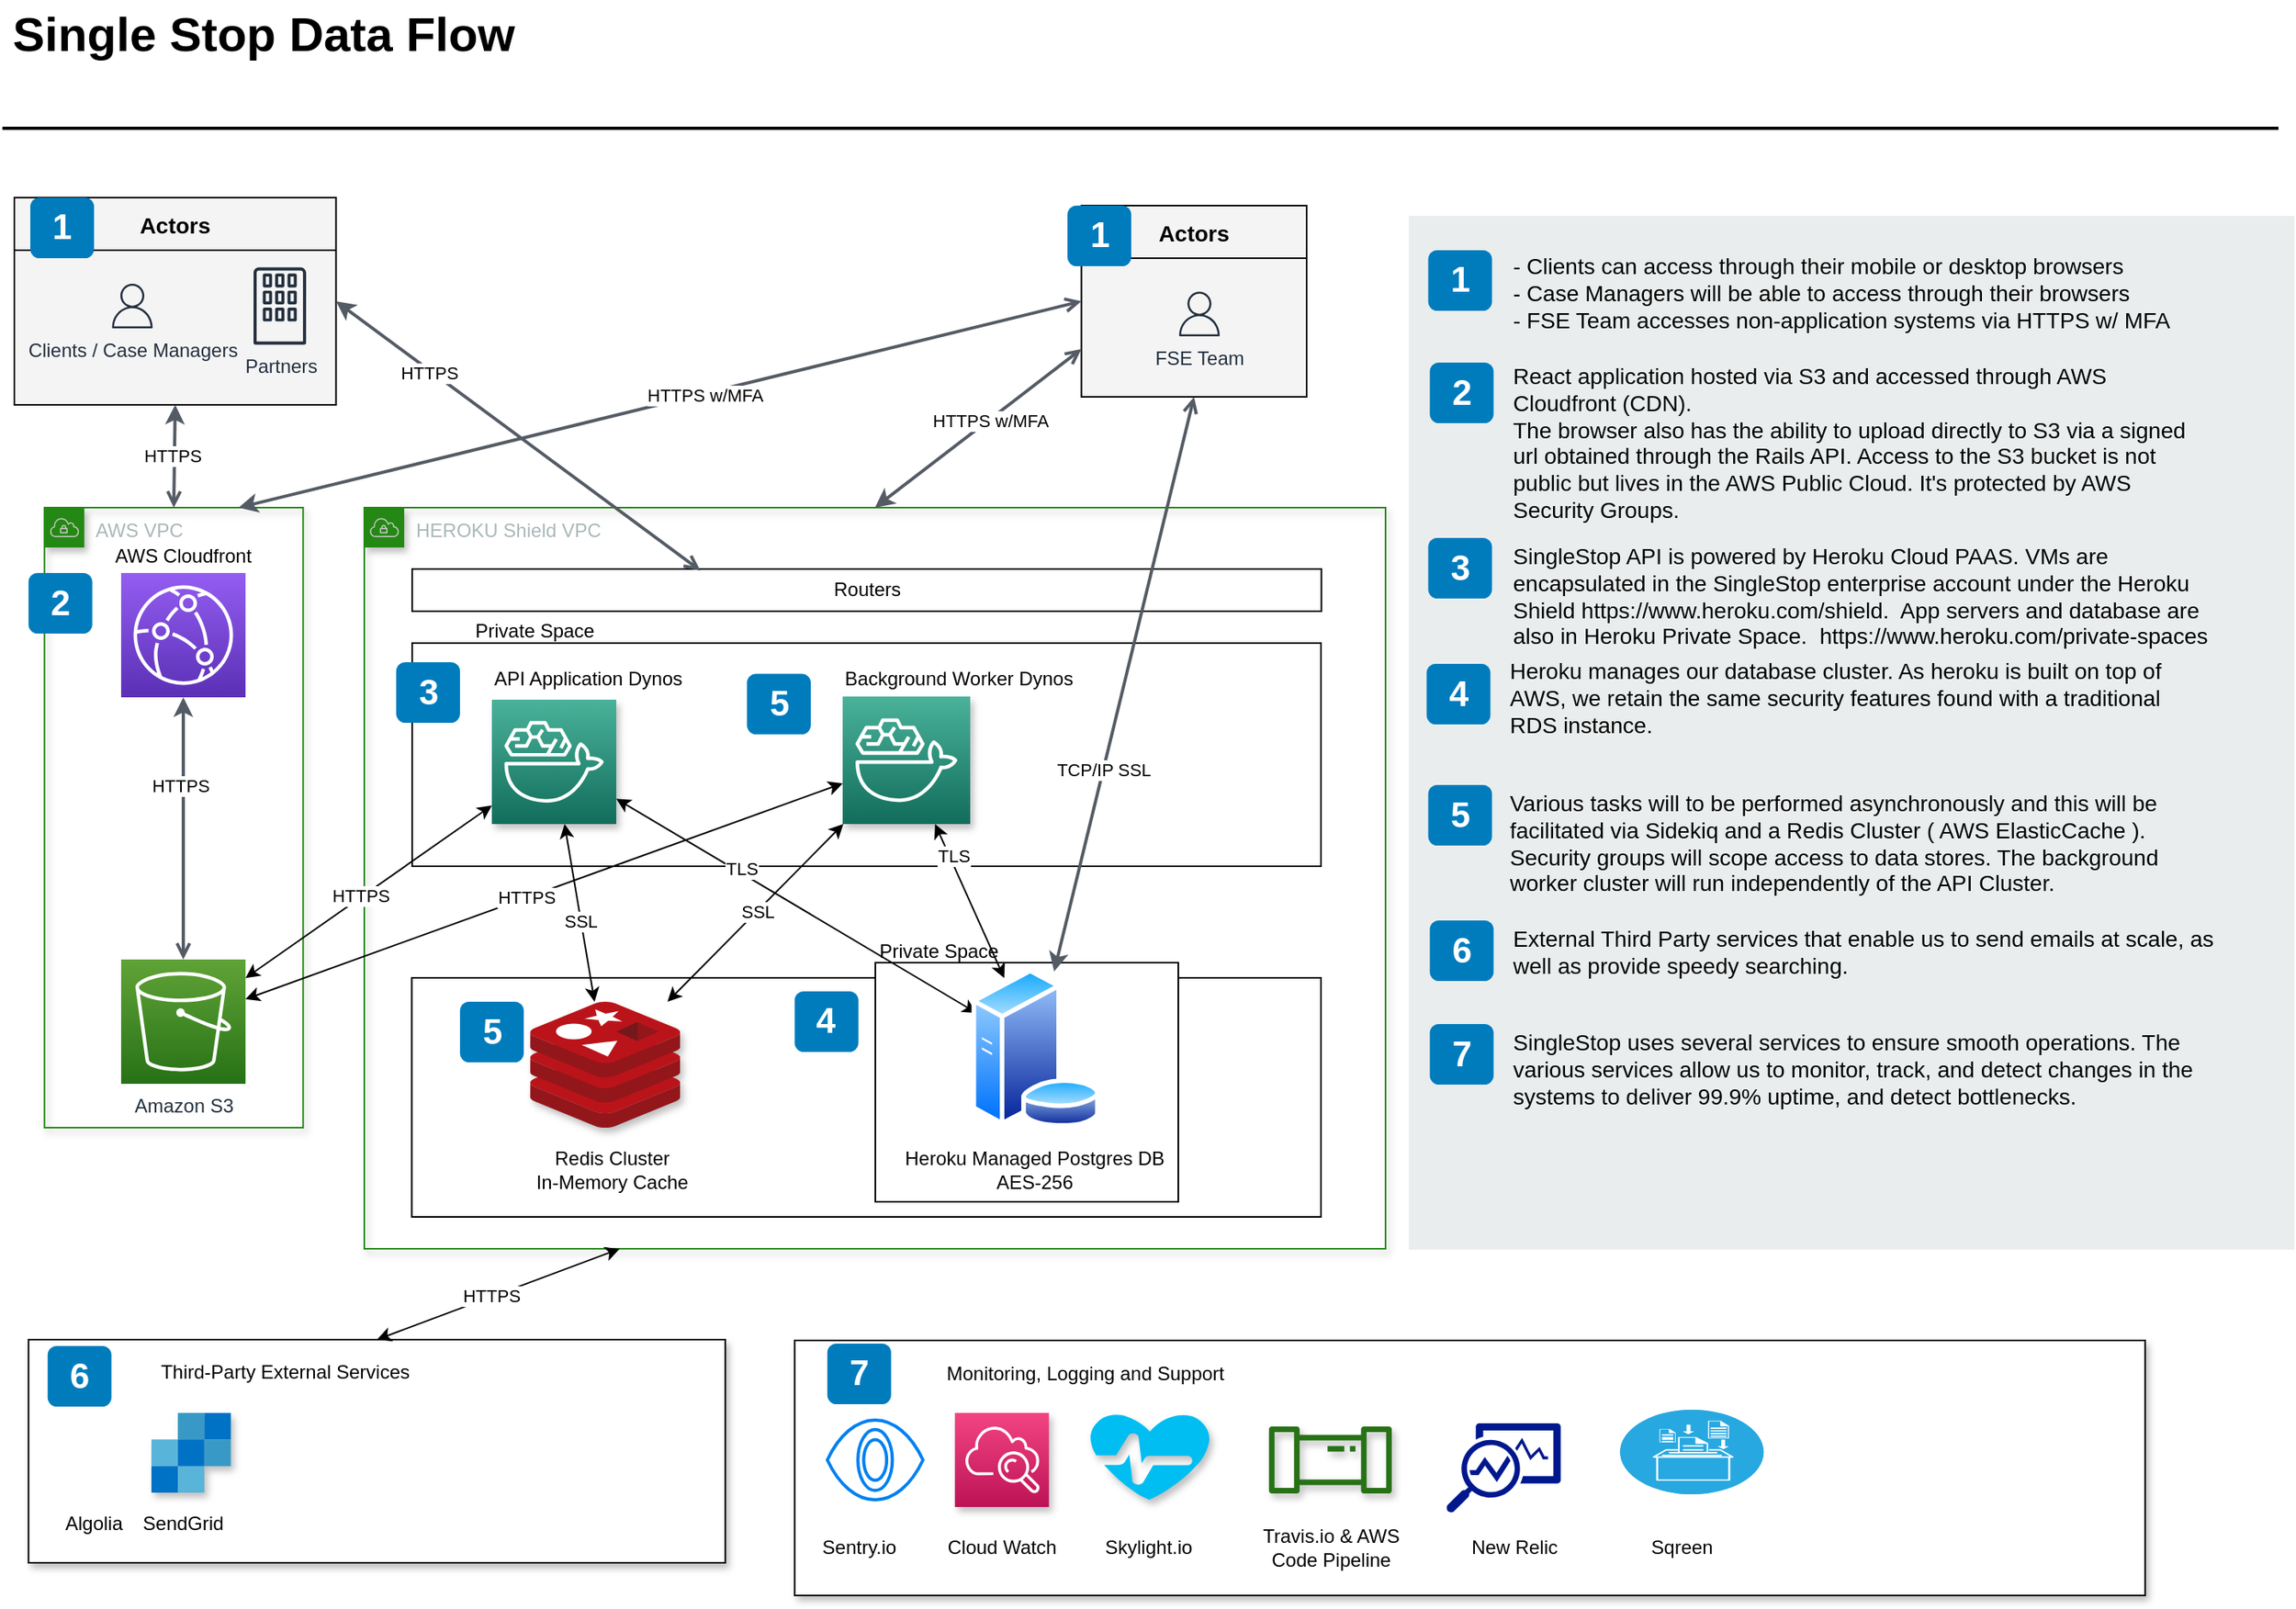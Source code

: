 <mxfile version="14.4.8" type="github">
  <diagram id="Ht1M8jgEwFfnCIfOTk4-" name="Page-1">
    <mxGraphModel dx="1496" dy="941" grid="1" gridSize="10" guides="1" tooltips="1" connect="1" arrows="1" fold="1" page="1" pageScale="1" pageWidth="827" pageHeight="1169" math="0" shadow="0">
      <root>
        <mxCell id="0" />
        <mxCell id="1" parent="0" />
        <mxCell id="-QjtrjUzRDEMRZ5MF8oH-46" value="" style="rounded=0;whiteSpace=wrap;html=1;fillColor=#EAEDED;fontSize=22;fontColor=#FFFFFF;strokeColor=none;labelBackgroundColor=none;" parent="1" vertex="1">
          <mxGeometry x="914.63" y="161.5" width="555.37" height="648.5" as="geometry" />
        </mxCell>
        <mxCell id="98RzqTz8dPdRyO4fyH7J-26" value="HEROKU Shield VPC" style="points=[[0,0],[0.25,0],[0.5,0],[0.75,0],[1,0],[1,0.25],[1,0.5],[1,0.75],[1,1],[0.75,1],[0.5,1],[0.25,1],[0,1],[0,0.75],[0,0.5],[0,0.25]];outlineConnect=0;gradientColor=none;html=1;whiteSpace=wrap;fontSize=12;fontStyle=0;shape=mxgraph.aws4.group;grIcon=mxgraph.aws4.group_vpc;strokeColor=#248814;fillColor=none;verticalAlign=top;align=left;spacingLeft=30;fontColor=#AAB7B8;dashed=0;shadow=1;" vertex="1" parent="1">
          <mxGeometry x="259.5" y="344.5" width="640.5" height="465" as="geometry" />
        </mxCell>
        <mxCell id="98RzqTz8dPdRyO4fyH7J-35" value="" style="rounded=0;whiteSpace=wrap;html=1;" vertex="1" parent="1">
          <mxGeometry x="289.25" y="639.5" width="570.25" height="150" as="geometry" />
        </mxCell>
        <mxCell id="98RzqTz8dPdRyO4fyH7J-55" value="" style="rounded=0;whiteSpace=wrap;html=1;" vertex="1" parent="1">
          <mxGeometry x="580" y="630" width="190" height="150" as="geometry" />
        </mxCell>
        <mxCell id="98RzqTz8dPdRyO4fyH7J-33" value="" style="rounded=0;whiteSpace=wrap;html=1;" vertex="1" parent="1">
          <mxGeometry x="289.5" y="429.5" width="570" height="140" as="geometry" />
        </mxCell>
        <mxCell id="98RzqTz8dPdRyO4fyH7J-17" value="AWS VPC" style="points=[[0,0],[0.25,0],[0.5,0],[0.75,0],[1,0],[1,0.25],[1,0.5],[1,0.75],[1,1],[0.75,1],[0.5,1],[0.25,1],[0,1],[0,0.75],[0,0.5],[0,0.25]];outlineConnect=0;gradientColor=none;html=1;whiteSpace=wrap;fontSize=12;fontStyle=0;shape=mxgraph.aws4.group;grIcon=mxgraph.aws4.group_vpc;strokeColor=#248814;fillColor=none;verticalAlign=top;align=left;spacingLeft=30;fontColor=#AAB7B8;dashed=0;shadow=1;" vertex="1" parent="1">
          <mxGeometry x="58.88" y="344.5" width="162.25" height="389" as="geometry" />
        </mxCell>
        <mxCell id="uzytsqBTus65wIBebeHf-43" value="" style="rounded=0;whiteSpace=wrap;html=1;shadow=1;" parent="1" vertex="1">
          <mxGeometry x="529.38" y="867" width="847" height="160" as="geometry" />
        </mxCell>
        <mxCell id="uzytsqBTus65wIBebeHf-30" value="" style="rounded=0;whiteSpace=wrap;html=1;shadow=1;" parent="1" vertex="1">
          <mxGeometry x="48.88" y="866.5" width="437" height="140" as="geometry" />
        </mxCell>
        <mxCell id="jZVaUwOg5UY3L9NAnvdq-158" style="rounded=0;orthogonalLoop=1;jettySize=auto;html=1;endArrow=open;endFill=0;strokeColor=#545B64;strokeWidth=2;fontSize=14;startArrow=classic;startFill=1;" parent="1" source="uzytsqBTus65wIBebeHf-1" target="jZVaUwOg5UY3L9NAnvdq-73" edge="1">
          <mxGeometry relative="1" as="geometry">
            <mxPoint x="65.97" y="593.5" as="sourcePoint" />
            <mxPoint x="174.97" y="501.5" as="targetPoint" />
          </mxGeometry>
        </mxCell>
        <mxCell id="98RzqTz8dPdRyO4fyH7J-3" value="HTTPS" style="edgeLabel;html=1;align=center;verticalAlign=middle;resizable=0;points=[];" vertex="1" connectable="0" parent="jZVaUwOg5UY3L9NAnvdq-158">
          <mxGeometry x="-0.331" y="-2" relative="1" as="geometry">
            <mxPoint as="offset" />
          </mxGeometry>
        </mxCell>
        <mxCell id="-QjtrjUzRDEMRZ5MF8oH-36" value="1" style="rounded=1;whiteSpace=wrap;html=1;fillColor=#007CBD;strokeColor=none;fontColor=#FFFFFF;fontStyle=1;fontSize=22;labelBackgroundColor=none;" parent="1" vertex="1">
          <mxGeometry x="926.75" y="183" width="40" height="38" as="geometry" />
        </mxCell>
        <mxCell id="-QjtrjUzRDEMRZ5MF8oH-37" value="2" style="rounded=1;whiteSpace=wrap;html=1;fillColor=#007CBD;strokeColor=none;fontColor=#FFFFFF;fontStyle=1;fontSize=22;labelBackgroundColor=none;" parent="1" vertex="1">
          <mxGeometry x="927.75" y="253.5" width="40" height="38" as="geometry" />
        </mxCell>
        <mxCell id="-QjtrjUzRDEMRZ5MF8oH-38" value="3" style="rounded=1;whiteSpace=wrap;html=1;fillColor=#007CBD;strokeColor=none;fontColor=#FFFFFF;fontStyle=1;fontSize=22;labelBackgroundColor=none;" parent="1" vertex="1">
          <mxGeometry x="926.75" y="363.5" width="40" height="38" as="geometry" />
        </mxCell>
        <mxCell id="-QjtrjUzRDEMRZ5MF8oH-39" value="4" style="rounded=1;whiteSpace=wrap;html=1;fillColor=#007CBD;strokeColor=none;fontColor=#FFFFFF;fontStyle=1;fontSize=22;labelBackgroundColor=none;" parent="1" vertex="1">
          <mxGeometry x="925.75" y="442.5" width="40" height="38" as="geometry" />
        </mxCell>
        <mxCell id="-QjtrjUzRDEMRZ5MF8oH-40" value="5" style="rounded=1;whiteSpace=wrap;html=1;fillColor=#007CBD;strokeColor=none;fontColor=#FFFFFF;fontStyle=1;fontSize=22;labelBackgroundColor=none;" parent="1" vertex="1">
          <mxGeometry x="926.75" y="518.5" width="40" height="38" as="geometry" />
        </mxCell>
        <mxCell id="-QjtrjUzRDEMRZ5MF8oH-41" value="6" style="rounded=1;whiteSpace=wrap;html=1;fillColor=#007CBD;strokeColor=none;fontColor=#FFFFFF;fontStyle=1;fontSize=22;labelBackgroundColor=none;" parent="1" vertex="1">
          <mxGeometry x="927.75" y="603.5" width="40" height="38" as="geometry" />
        </mxCell>
        <mxCell id="-QjtrjUzRDEMRZ5MF8oH-47" value="Single Stop Data Flow" style="text;html=1;resizable=0;points=[];autosize=1;align=left;verticalAlign=top;spacingTop=-4;fontSize=30;fontStyle=1;labelBackgroundColor=none;" parent="1" vertex="1">
          <mxGeometry x="36.5" y="26.5" width="330" height="40" as="geometry" />
        </mxCell>
        <mxCell id="SCVMTBWpLvtzJIhz15lM-1" value="" style="line;strokeWidth=2;html=1;fontSize=14;labelBackgroundColor=none;" parent="1" vertex="1">
          <mxGeometry x="32.5" y="101.5" width="1427.5" height="10" as="geometry" />
        </mxCell>
        <mxCell id="SCVMTBWpLvtzJIhz15lM-6" value="- Clients can access through their mobile or desktop browsers&lt;br&gt;- Case Managers will be able to access through their browsers&lt;br&gt;- FSE Team accesses non-application systems via HTTPS w/ MFA" style="text;html=1;align=left;verticalAlign=top;spacingTop=-4;fontSize=14;labelBackgroundColor=none;whiteSpace=wrap;" parent="1" vertex="1">
          <mxGeometry x="978.25" y="181.5" width="451.75" height="58.5" as="geometry" />
        </mxCell>
        <mxCell id="SCVMTBWpLvtzJIhz15lM-7" value="React application hosted via S3 and accessed through AWS Cloudfront (CDN).&lt;br&gt;The browser also has the ability to upload directly to S3 via a signed url obtained through the Rails API. Access to the S3 bucket is not public but lives in the AWS Public Cloud. It&#39;s protected by AWS Security Groups.&amp;nbsp;" style="text;html=1;align=left;verticalAlign=top;spacingTop=-4;fontSize=14;labelBackgroundColor=none;whiteSpace=wrap;" parent="1" vertex="1">
          <mxGeometry x="978.25" y="251" width="441.75" height="99" as="geometry" />
        </mxCell>
        <mxCell id="SCVMTBWpLvtzJIhz15lM-9" value="SingleStop API is powered by Heroku Cloud PAAS. VMs are encapsulated in the SingleStop enterprise account under the Heroku Shield&amp;nbsp;https://www.heroku.com/shield.&amp;nbsp; App servers and database are also in Heroku Private Space.&amp;nbsp;&amp;nbsp;https://www.heroku.com/private-spaces" style="text;html=1;align=left;verticalAlign=top;spacingTop=-4;fontSize=14;labelBackgroundColor=none;whiteSpace=wrap;" parent="1" vertex="1">
          <mxGeometry x="978.25" y="363.5" width="441.75" height="66.5" as="geometry" />
        </mxCell>
        <mxCell id="SCVMTBWpLvtzJIhz15lM-10" value="Heroku manages our database cluster. As heroku is built on top of AWS, we retain the same security features found with a traditional RDS instance." style="text;html=1;align=left;verticalAlign=top;spacingTop=-4;fontSize=14;labelBackgroundColor=none;whiteSpace=wrap;" parent="1" vertex="1">
          <mxGeometry x="976.25" y="435.5" width="433.75" height="64.5" as="geometry" />
        </mxCell>
        <mxCell id="SCVMTBWpLvtzJIhz15lM-11" value="&lt;span&gt;Various tasks will to be performed asynchronously and this will be facilitated via Sidekiq and a Redis Cluster ( AWS ElasticCache ). Security groups will scope access to data stores. The background worker cluster will run independently of the API Cluster.&amp;nbsp;&lt;/span&gt;" style="text;html=1;align=left;verticalAlign=top;spacingTop=-4;fontSize=14;labelBackgroundColor=none;whiteSpace=wrap;" parent="1" vertex="1">
          <mxGeometry x="976.25" y="518.5" width="449" height="75" as="geometry" />
        </mxCell>
        <mxCell id="SCVMTBWpLvtzJIhz15lM-12" value="&lt;span&gt;External Third Party services that enable us to send emails at scale, as well as provide speedy searching.&lt;/span&gt;" style="text;html=1;align=left;verticalAlign=top;spacingTop=-4;fontSize=14;labelBackgroundColor=none;whiteSpace=wrap;" parent="1" vertex="1">
          <mxGeometry x="977.75" y="603.5" width="450" height="53" as="geometry" />
        </mxCell>
        <mxCell id="jZVaUwOg5UY3L9NAnvdq-59" value="Actors" style="swimlane;fontSize=14;align=center;swimlaneFillColor=#f4f4f4;fillColor=#f4f4f4;collapsible=0;startSize=33;" parent="1" vertex="1">
          <mxGeometry x="40" y="150" width="201.75" height="130" as="geometry" />
        </mxCell>
        <mxCell id="jZVaUwOg5UY3L9NAnvdq-60" value="Clients / Case Managers" style="outlineConnect=0;fontColor=#232F3E;gradientColor=none;fillColor=#232F3E;strokeColor=none;dashed=0;verticalLabelPosition=bottom;verticalAlign=top;align=center;html=1;fontSize=12;fontStyle=0;aspect=fixed;pointerEvents=1;shape=mxgraph.aws4.user;labelBackgroundColor=none;" parent="jZVaUwOg5UY3L9NAnvdq-59" vertex="1">
          <mxGeometry x="60" y="54" width="28" height="28" as="geometry" />
        </mxCell>
        <mxCell id="jZVaUwOg5UY3L9NAnvdq-61" value="Partners" style="outlineConnect=0;fontColor=#232F3E;gradientColor=none;fillColor=#232F3E;strokeColor=none;dashed=0;verticalLabelPosition=bottom;verticalAlign=top;align=center;html=1;fontSize=12;fontStyle=0;aspect=fixed;pointerEvents=1;shape=mxgraph.aws4.corporate_data_center;labelBackgroundColor=none;" parent="jZVaUwOg5UY3L9NAnvdq-59" vertex="1">
          <mxGeometry x="150" y="43.71" width="33" height="48.57" as="geometry" />
        </mxCell>
        <mxCell id="jZVaUwOg5UY3L9NAnvdq-101" value="1" style="rounded=1;whiteSpace=wrap;html=1;fillColor=#007CBD;strokeColor=none;fontColor=#FFFFFF;fontStyle=1;fontSize=22;labelBackgroundColor=none;" parent="jZVaUwOg5UY3L9NAnvdq-59" vertex="1">
          <mxGeometry x="10" width="40" height="38" as="geometry" />
        </mxCell>
        <mxCell id="-QjtrjUzRDEMRZ5MF8oH-28" value="4" style="rounded=1;whiteSpace=wrap;html=1;fillColor=#007CBD;strokeColor=none;fontColor=#FFFFFF;fontStyle=1;fontSize=22;labelBackgroundColor=none;" parent="1" vertex="1">
          <mxGeometry x="529.38" y="648" width="40" height="38" as="geometry" />
        </mxCell>
        <mxCell id="jZVaUwOg5UY3L9NAnvdq-73" value="Amazon S3" style="outlineConnect=0;fontColor=#232F3E;gradientColor=#60A337;gradientDirection=north;fillColor=#277116;strokeColor=#ffffff;dashed=0;verticalLabelPosition=bottom;verticalAlign=top;align=center;html=1;fontSize=12;fontStyle=0;aspect=fixed;shape=mxgraph.aws4.resourceIcon;resIcon=mxgraph.aws4.s3;labelBackgroundColor=none;" parent="1" vertex="1">
          <mxGeometry x="106.97" y="628" width="78" height="78" as="geometry" />
        </mxCell>
        <mxCell id="jZVaUwOg5UY3L9NAnvdq-102" value="2" style="rounded=1;whiteSpace=wrap;html=1;fillColor=#007CBD;strokeColor=none;fontColor=#FFFFFF;fontStyle=1;fontSize=22;labelBackgroundColor=none;" parent="1" vertex="1">
          <mxGeometry x="48.88" y="385.5" width="40" height="38" as="geometry" />
        </mxCell>
        <mxCell id="jZVaUwOg5UY3L9NAnvdq-103" value="3" style="rounded=1;whiteSpace=wrap;html=1;fillColor=#007CBD;strokeColor=none;fontColor=#FFFFFF;fontStyle=1;fontSize=22;labelBackgroundColor=none;" parent="1" vertex="1">
          <mxGeometry x="279.5" y="441.5" width="40" height="38" as="geometry" />
        </mxCell>
        <mxCell id="jZVaUwOg5UY3L9NAnvdq-104" value="5" style="rounded=1;whiteSpace=wrap;html=1;fillColor=#007CBD;strokeColor=none;fontColor=#FFFFFF;fontStyle=1;fontSize=22;labelBackgroundColor=none;" parent="1" vertex="1">
          <mxGeometry x="499.5" y="448.75" width="40" height="38" as="geometry" />
        </mxCell>
        <mxCell id="jZVaUwOg5UY3L9NAnvdq-105" value="6" style="rounded=1;whiteSpace=wrap;html=1;fillColor=#007CBD;strokeColor=none;fontColor=#FFFFFF;fontStyle=1;fontSize=22;labelBackgroundColor=none;" parent="1" vertex="1">
          <mxGeometry x="60.88" y="870.5" width="40" height="38" as="geometry" />
        </mxCell>
        <mxCell id="jZVaUwOg5UY3L9NAnvdq-106" value="7" style="rounded=1;whiteSpace=wrap;html=1;fillColor=#007CBD;strokeColor=none;fontColor=#FFFFFF;fontStyle=1;fontSize=22;labelBackgroundColor=none;" parent="1" vertex="1">
          <mxGeometry x="549.88" y="869" width="40" height="38" as="geometry" />
        </mxCell>
        <mxCell id="uzytsqBTus65wIBebeHf-1" value="" style="outlineConnect=0;fontColor=#232F3E;gradientColor=#945DF2;gradientDirection=north;fillColor=#5A30B5;strokeColor=#ffffff;dashed=0;verticalLabelPosition=bottom;verticalAlign=top;align=center;html=1;fontSize=12;fontStyle=0;aspect=fixed;shape=mxgraph.aws4.resourceIcon;resIcon=mxgraph.aws4.cloudfront;" parent="1" vertex="1">
          <mxGeometry x="106.97" y="385.5" width="78" height="78" as="geometry" />
        </mxCell>
        <mxCell id="uzytsqBTus65wIBebeHf-11" value="AWS Cloudfront" style="text;html=1;strokeColor=none;fillColor=none;align=center;verticalAlign=middle;whiteSpace=wrap;rounded=0;shadow=1;" parent="1" vertex="1">
          <mxGeometry x="90.97" y="363.5" width="110" height="22" as="geometry" />
        </mxCell>
        <mxCell id="uzytsqBTus65wIBebeHf-17" value="" style="endArrow=classic;startArrow=classic;html=1;" parent="1" source="SrRmDrOajrdgo06jVMu_-1" target="uzytsqBTus65wIBebeHf-12" edge="1">
          <mxGeometry width="50" height="50" relative="1" as="geometry">
            <mxPoint x="1097.5" y="625.037" as="sourcePoint" />
            <mxPoint x="1037.5" y="677.5" as="targetPoint" />
          </mxGeometry>
        </mxCell>
        <mxCell id="98RzqTz8dPdRyO4fyH7J-14" value="TLS" style="edgeLabel;html=1;align=center;verticalAlign=middle;resizable=0;points=[];" vertex="1" connectable="0" parent="uzytsqBTus65wIBebeHf-17">
          <mxGeometry x="0.303" y="1" relative="1" as="geometry">
            <mxPoint y="-3.81" as="offset" />
          </mxGeometry>
        </mxCell>
        <mxCell id="uzytsqBTus65wIBebeHf-20" value="API Application Dynos" style="text;html=1;strokeColor=none;fillColor=none;align=center;verticalAlign=middle;whiteSpace=wrap;rounded=0;shadow=1;" parent="1" vertex="1">
          <mxGeometry x="329.5" y="441.5" width="140" height="20" as="geometry" />
        </mxCell>
        <mxCell id="uzytsqBTus65wIBebeHf-21" value="" style="aspect=fixed;html=1;points=[];align=center;image;fontSize=12;image=img/lib/mscae/Cache_Redis_Product.svg;shadow=1;" parent="1" vertex="1">
          <mxGeometry x="363.54" y="654.5" width="94.05" height="79" as="geometry" />
        </mxCell>
        <mxCell id="uzytsqBTus65wIBebeHf-24" value="" style="outlineConnect=0;fontColor=#232F3E;gradientColor=#4AB29A;gradientDirection=north;fillColor=#116D5B;strokeColor=#ffffff;dashed=0;verticalLabelPosition=bottom;verticalAlign=top;align=center;html=1;fontSize=12;fontStyle=0;aspect=fixed;shape=mxgraph.aws4.resourceIcon;resIcon=mxgraph.aws4.deep_learning_containers;shadow=1;" parent="1" vertex="1">
          <mxGeometry x="559.5" y="463" width="80" height="80" as="geometry" />
        </mxCell>
        <mxCell id="uzytsqBTus65wIBebeHf-25" value="Background Worker Dynos" style="text;html=1;strokeColor=none;fillColor=none;align=center;verticalAlign=middle;whiteSpace=wrap;rounded=0;shadow=1;" parent="1" vertex="1">
          <mxGeometry x="554.5" y="441.5" width="155" height="20" as="geometry" />
        </mxCell>
        <mxCell id="uzytsqBTus65wIBebeHf-28" value="" style="endArrow=classic;startArrow=classic;html=1;" parent="1" source="SrRmDrOajrdgo06jVMu_-1" target="uzytsqBTus65wIBebeHf-24" edge="1">
          <mxGeometry width="50" height="50" relative="1" as="geometry">
            <mxPoint x="1097.5" y="665.584" as="sourcePoint" />
            <mxPoint x="1125" y="651.5" as="targetPoint" />
          </mxGeometry>
        </mxCell>
        <mxCell id="98RzqTz8dPdRyO4fyH7J-49" value="TLS" style="edgeLabel;html=1;align=center;verticalAlign=middle;resizable=0;points=[];" vertex="1" connectable="0" parent="uzytsqBTus65wIBebeHf-28">
          <mxGeometry x="0.566" y="-2" relative="1" as="geometry">
            <mxPoint as="offset" />
          </mxGeometry>
        </mxCell>
        <mxCell id="uzytsqBTus65wIBebeHf-31" value="Third-Party External Services" style="text;html=1;strokeColor=none;fillColor=none;align=center;verticalAlign=middle;whiteSpace=wrap;rounded=0;shadow=1;" parent="1" vertex="1">
          <mxGeometry x="60.38" y="876.5" width="300" height="20" as="geometry" />
        </mxCell>
        <mxCell id="uzytsqBTus65wIBebeHf-32" value="" style="shape=image;html=1;verticalAlign=top;verticalLabelPosition=bottom;labelBackgroundColor=#ffffff;imageAspect=0;aspect=fixed;image=https://cdn4.iconfinder.com/data/icons/logos-and-brands/512/12_Algolia_logo_logos-128.png;shadow=1;" parent="1" vertex="1">
          <mxGeometry x="60.88" y="908.5" width="58" height="58" as="geometry" />
        </mxCell>
        <mxCell id="uzytsqBTus65wIBebeHf-33" value="" style="aspect=fixed;html=1;points=[];align=center;image;fontSize=12;image=img/lib/mscae/SendGrid_Accounts.svg;shadow=1;" parent="1" vertex="1">
          <mxGeometry x="125.88" y="912.5" width="50" height="50" as="geometry" />
        </mxCell>
        <mxCell id="uzytsqBTus65wIBebeHf-34" value="SendGrid" style="text;html=1;strokeColor=none;fillColor=none;align=center;verticalAlign=middle;whiteSpace=wrap;rounded=0;shadow=1;" parent="1" vertex="1">
          <mxGeometry x="125.88" y="971.5" width="40" height="20" as="geometry" />
        </mxCell>
        <mxCell id="uzytsqBTus65wIBebeHf-35" value="Algolia" style="text;html=1;strokeColor=none;fillColor=none;align=center;verticalAlign=middle;whiteSpace=wrap;rounded=0;shadow=1;" parent="1" vertex="1">
          <mxGeometry x="69.88" y="971.5" width="40" height="20" as="geometry" />
        </mxCell>
        <mxCell id="uzytsqBTus65wIBebeHf-40" value="" style="endArrow=classic;startArrow=classic;html=1;" parent="1" source="uzytsqBTus65wIBebeHf-24" target="uzytsqBTus65wIBebeHf-21" edge="1">
          <mxGeometry width="50" height="50" relative="1" as="geometry">
            <mxPoint x="1127.5" y="758.5" as="sourcePoint" />
            <mxPoint x="1177.5" y="708.5" as="targetPoint" />
          </mxGeometry>
        </mxCell>
        <mxCell id="98RzqTz8dPdRyO4fyH7J-16" value="SSL" style="edgeLabel;html=1;align=center;verticalAlign=middle;resizable=0;points=[];" vertex="1" connectable="0" parent="uzytsqBTus65wIBebeHf-40">
          <mxGeometry x="-0.016" relative="1" as="geometry">
            <mxPoint as="offset" />
          </mxGeometry>
        </mxCell>
        <mxCell id="uzytsqBTus65wIBebeHf-44" value="Monitoring, Logging and Support&amp;nbsp;" style="text;html=1;strokeColor=none;fillColor=none;align=center;verticalAlign=middle;whiteSpace=wrap;rounded=0;shadow=1;" parent="1" vertex="1">
          <mxGeometry x="618.13" y="879" width="191.25" height="18" as="geometry" />
        </mxCell>
        <mxCell id="uzytsqBTus65wIBebeHf-45" value="Sentry.io" style="text;html=1;strokeColor=none;fillColor=none;align=center;verticalAlign=middle;whiteSpace=wrap;rounded=0;shadow=1;" parent="1" vertex="1">
          <mxGeometry x="549.88" y="987" width="40" height="20" as="geometry" />
        </mxCell>
        <mxCell id="uzytsqBTus65wIBebeHf-46" value="" style="outlineConnect=0;fontColor=#232F3E;gradientColor=#F34482;gradientDirection=north;fillColor=#BC1356;strokeColor=#ffffff;dashed=0;verticalLabelPosition=bottom;verticalAlign=top;align=center;html=1;fontSize=12;fontStyle=0;aspect=fixed;shape=mxgraph.aws4.resourceIcon;resIcon=mxgraph.aws4.cloudwatch;shadow=1;" parent="1" vertex="1">
          <mxGeometry x="629.88" y="912.5" width="59" height="59" as="geometry" />
        </mxCell>
        <mxCell id="uzytsqBTus65wIBebeHf-48" value="" style="html=1;verticalLabelPosition=bottom;align=center;labelBackgroundColor=#ffffff;verticalAlign=top;strokeWidth=2;strokeColor=#0080F0;shadow=0;dashed=0;shape=mxgraph.ios7.icons.eye;" parent="1" vertex="1">
          <mxGeometry x="549.88" y="917" width="60" height="50" as="geometry" />
        </mxCell>
        <mxCell id="uzytsqBTus65wIBebeHf-49" value="Cloud Watch" style="text;html=1;strokeColor=none;fillColor=none;align=center;verticalAlign=middle;whiteSpace=wrap;rounded=0;shadow=1;" parent="1" vertex="1">
          <mxGeometry x="615.88" y="987" width="87" height="20" as="geometry" />
        </mxCell>
        <mxCell id="uzytsqBTus65wIBebeHf-50" value="" style="verticalLabelPosition=bottom;html=1;verticalAlign=top;align=center;strokeColor=none;fillColor=#00BEF2;shape=mxgraph.azure.health_monitoring;shadow=1;" parent="1" vertex="1">
          <mxGeometry x="714.88" y="913" width="75" height="54" as="geometry" />
        </mxCell>
        <mxCell id="uzytsqBTus65wIBebeHf-51" value="Skylight.io" style="text;html=1;strokeColor=none;fillColor=none;align=center;verticalAlign=middle;whiteSpace=wrap;rounded=0;shadow=1;" parent="1" vertex="1">
          <mxGeometry x="712.88" y="987" width="77" height="20" as="geometry" />
        </mxCell>
        <mxCell id="uzytsqBTus65wIBebeHf-52" value="" style="outlineConnect=0;fontColor=#232F3E;gradientColor=none;fillColor=#277116;strokeColor=none;dashed=0;verticalLabelPosition=bottom;verticalAlign=top;align=center;html=1;fontSize=12;fontStyle=0;aspect=fixed;pointerEvents=1;shape=mxgraph.aws4.iot_analytics_pipeline;shadow=1;" parent="1" vertex="1">
          <mxGeometry x="826.38" y="921" width="78" height="42" as="geometry" />
        </mxCell>
        <mxCell id="uzytsqBTus65wIBebeHf-53" value="Travis.io &amp;amp; AWS Code Pipeline" style="text;html=1;strokeColor=none;fillColor=none;align=center;verticalAlign=middle;whiteSpace=wrap;rounded=0;shadow=1;" parent="1" vertex="1">
          <mxGeometry x="811.88" y="987" width="108" height="20" as="geometry" />
        </mxCell>
        <mxCell id="uzytsqBTus65wIBebeHf-54" value="" style="aspect=fixed;pointerEvents=1;shadow=0;dashed=0;html=1;strokeColor=none;labelPosition=center;verticalLabelPosition=bottom;verticalAlign=top;align=center;fillColor=#00188D;shape=mxgraph.mscae.enterprise.monitor_running_apps" parent="1" vertex="1">
          <mxGeometry x="938.09" y="919" width="71.79" height="56" as="geometry" />
        </mxCell>
        <mxCell id="uzytsqBTus65wIBebeHf-55" value="New Relic" style="text;html=1;strokeColor=none;fillColor=none;align=center;verticalAlign=middle;whiteSpace=wrap;rounded=0;shadow=1;" parent="1" vertex="1">
          <mxGeometry x="951.88" y="987" width="58" height="20" as="geometry" />
        </mxCell>
        <mxCell id="uzytsqBTus65wIBebeHf-56" value="7" style="rounded=1;whiteSpace=wrap;html=1;fillColor=#007CBD;strokeColor=none;fontColor=#FFFFFF;fontStyle=1;fontSize=22;labelBackgroundColor=none;" parent="1" vertex="1">
          <mxGeometry x="927.75" y="668.5" width="40" height="38" as="geometry" />
        </mxCell>
        <mxCell id="uzytsqBTus65wIBebeHf-57" value="&lt;span&gt;SingleStop uses several services to ensure smooth operations. The various services allow us to monitor, track, and detect changes&amp;nbsp;in the systems to deliver 99.9% uptime, and detect bottlenecks.&amp;nbsp;&lt;/span&gt;" style="text;html=1;align=left;verticalAlign=top;spacingTop=-4;fontSize=14;labelBackgroundColor=none;whiteSpace=wrap;" parent="1" vertex="1">
          <mxGeometry x="978.25" y="668.5" width="450" height="53" as="geometry" />
        </mxCell>
        <mxCell id="uzytsqBTus65wIBebeHf-58" value="Redis Cluster&lt;br&gt;In-Memory Cache" style="text;html=1;strokeColor=none;fillColor=none;align=center;verticalAlign=middle;whiteSpace=wrap;rounded=0;shadow=1;" parent="1" vertex="1">
          <mxGeometry x="290" y="749.5" width="249.5" height="20" as="geometry" />
        </mxCell>
        <mxCell id="SrRmDrOajrdgo06jVMu_-1" value="" style="aspect=fixed;perimeter=ellipsePerimeter;html=1;align=center;shadow=0;dashed=0;spacingTop=3;image;image=img/lib/active_directory/database_server.svg;" parent="1" vertex="1">
          <mxGeometry x="639.5" y="633.5" width="82" height="100" as="geometry" />
        </mxCell>
        <mxCell id="SrRmDrOajrdgo06jVMu_-2" value="Heroku Managed Postgres DB&lt;br&gt;AES-256" style="text;html=1;strokeColor=none;fillColor=none;align=center;verticalAlign=middle;whiteSpace=wrap;rounded=0;" parent="1" vertex="1">
          <mxGeometry x="590" y="744.5" width="180" height="30" as="geometry" />
        </mxCell>
        <mxCell id="98RzqTz8dPdRyO4fyH7J-10" value="" style="endArrow=classic;html=1;startArrow=classic;startFill=1;endFill=1;" edge="1" parent="1" source="jZVaUwOg5UY3L9NAnvdq-73" target="uzytsqBTus65wIBebeHf-12">
          <mxGeometry width="50" height="50" relative="1" as="geometry">
            <mxPoint x="250" y="200" as="sourcePoint" />
            <mxPoint x="554" y="225.703" as="targetPoint" />
          </mxGeometry>
        </mxCell>
        <mxCell id="98RzqTz8dPdRyO4fyH7J-11" value="HTTPS" style="edgeLabel;html=1;align=center;verticalAlign=middle;resizable=0;points=[];" vertex="1" connectable="0" parent="98RzqTz8dPdRyO4fyH7J-10">
          <mxGeometry x="-0.06" y="1" relative="1" as="geometry">
            <mxPoint as="offset" />
          </mxGeometry>
        </mxCell>
        <mxCell id="98RzqTz8dPdRyO4fyH7J-12" value="" style="endArrow=classic;html=1;startArrow=classic;startFill=1;endFill=1;" edge="1" parent="1" source="jZVaUwOg5UY3L9NAnvdq-73" target="uzytsqBTus65wIBebeHf-24">
          <mxGeometry width="50" height="50" relative="1" as="geometry">
            <mxPoint x="397.345" y="524.5" as="sourcePoint" />
            <mxPoint x="564" y="235.703" as="targetPoint" />
          </mxGeometry>
        </mxCell>
        <mxCell id="98RzqTz8dPdRyO4fyH7J-13" value="HTTPS" style="edgeLabel;html=1;align=center;verticalAlign=middle;resizable=0;points=[];" vertex="1" connectable="0" parent="98RzqTz8dPdRyO4fyH7J-12">
          <mxGeometry x="-0.06" y="1" relative="1" as="geometry">
            <mxPoint as="offset" />
          </mxGeometry>
        </mxCell>
        <mxCell id="98RzqTz8dPdRyO4fyH7J-18" value="" style="endArrow=classic;startArrow=classic;html=1;" edge="1" parent="1" source="uzytsqBTus65wIBebeHf-12" target="uzytsqBTus65wIBebeHf-21">
          <mxGeometry width="50" height="50" relative="1" as="geometry">
            <mxPoint x="1398.5" y="1169.772" as="sourcePoint" />
            <mxPoint x="1277.5" y="759.5" as="targetPoint" />
          </mxGeometry>
        </mxCell>
        <mxCell id="98RzqTz8dPdRyO4fyH7J-48" value="SSL" style="edgeLabel;html=1;align=center;verticalAlign=middle;resizable=0;points=[];" vertex="1" connectable="0" parent="98RzqTz8dPdRyO4fyH7J-18">
          <mxGeometry x="0.09" y="-1" relative="1" as="geometry">
            <mxPoint as="offset" />
          </mxGeometry>
        </mxCell>
        <mxCell id="98RzqTz8dPdRyO4fyH7J-29" style="rounded=0;orthogonalLoop=1;jettySize=auto;html=1;endArrow=open;endFill=0;strokeColor=#545B64;strokeWidth=2;fontSize=14;startArrow=classic;startFill=1;exitX=0.5;exitY=1;exitDx=0;exitDy=0;entryX=0.5;entryY=0;entryDx=0;entryDy=0;" edge="1" parent="1" source="jZVaUwOg5UY3L9NAnvdq-59" target="98RzqTz8dPdRyO4fyH7J-17">
          <mxGeometry relative="1" as="geometry">
            <mxPoint x="310" y="360.5" as="sourcePoint" />
            <mxPoint x="310" y="525" as="targetPoint" />
          </mxGeometry>
        </mxCell>
        <mxCell id="98RzqTz8dPdRyO4fyH7J-30" value="HTTPS" style="edgeLabel;html=1;align=center;verticalAlign=middle;resizable=0;points=[];" vertex="1" connectable="0" parent="98RzqTz8dPdRyO4fyH7J-29">
          <mxGeometry x="-0.331" y="-2" relative="1" as="geometry">
            <mxPoint x="0.3" y="9.93" as="offset" />
          </mxGeometry>
        </mxCell>
        <mxCell id="98RzqTz8dPdRyO4fyH7J-32" value="&lt;font style=&quot;font-size: 12px&quot;&gt;Routers&lt;/font&gt;" style="rounded=0;whiteSpace=wrap;html=1;" vertex="1" parent="1">
          <mxGeometry x="289.5" y="383" width="570.25" height="26.5" as="geometry" />
        </mxCell>
        <mxCell id="98RzqTz8dPdRyO4fyH7J-37" style="rounded=0;orthogonalLoop=1;jettySize=auto;html=1;endArrow=open;endFill=0;strokeColor=#545B64;strokeWidth=2;fontSize=14;startArrow=classic;startFill=1;exitX=1;exitY=0.5;exitDx=0;exitDy=0;entryX=0.317;entryY=0.038;entryDx=0;entryDy=0;entryPerimeter=0;" edge="1" parent="1" source="jZVaUwOg5UY3L9NAnvdq-59" target="98RzqTz8dPdRyO4fyH7J-32">
          <mxGeometry relative="1" as="geometry">
            <mxPoint x="250" y="210" as="sourcePoint" />
            <mxPoint x="440" y="320" as="targetPoint" />
          </mxGeometry>
        </mxCell>
        <mxCell id="98RzqTz8dPdRyO4fyH7J-39" value="HTTPS" style="edgeLabel;html=1;align=center;verticalAlign=middle;resizable=0;points=[];" vertex="1" connectable="0" parent="98RzqTz8dPdRyO4fyH7J-37">
          <mxGeometry x="0.106" y="-1" relative="1" as="geometry">
            <mxPoint x="-67.88" y="-49.16" as="offset" />
          </mxGeometry>
        </mxCell>
        <mxCell id="98RzqTz8dPdRyO4fyH7J-40" value="Actors" style="swimlane;fontSize=14;align=center;swimlaneFillColor=#f4f4f4;fillColor=#f4f4f4;collapsible=0;startSize=33;" vertex="1" parent="1">
          <mxGeometry x="709.25" y="155" width="141.25" height="120" as="geometry" />
        </mxCell>
        <mxCell id="98RzqTz8dPdRyO4fyH7J-41" value="FSE Team" style="outlineConnect=0;fontColor=#232F3E;gradientColor=none;fillColor=#232F3E;strokeColor=none;dashed=0;verticalLabelPosition=bottom;verticalAlign=top;align=center;html=1;fontSize=12;fontStyle=0;aspect=fixed;pointerEvents=1;shape=mxgraph.aws4.user;labelBackgroundColor=none;" vertex="1" parent="98RzqTz8dPdRyO4fyH7J-40">
          <mxGeometry x="60" y="54" width="28" height="28" as="geometry" />
        </mxCell>
        <mxCell id="98RzqTz8dPdRyO4fyH7J-43" value="1" style="rounded=1;whiteSpace=wrap;html=1;fillColor=#007CBD;strokeColor=none;fontColor=#FFFFFF;fontStyle=1;fontSize=22;labelBackgroundColor=none;" vertex="1" parent="98RzqTz8dPdRyO4fyH7J-40">
          <mxGeometry x="-8.75" width="40" height="38" as="geometry" />
        </mxCell>
        <mxCell id="98RzqTz8dPdRyO4fyH7J-44" style="rounded=0;orthogonalLoop=1;jettySize=auto;html=1;endArrow=open;endFill=0;strokeColor=#545B64;strokeWidth=2;fontSize=14;startArrow=classic;startFill=1;entryX=0;entryY=0.5;entryDx=0;entryDy=0;exitX=0.75;exitY=0;exitDx=0;exitDy=0;" edge="1" parent="1" source="98RzqTz8dPdRyO4fyH7J-17" target="98RzqTz8dPdRyO4fyH7J-40">
          <mxGeometry relative="1" as="geometry">
            <mxPoint x="160" y="380" as="sourcePoint" />
            <mxPoint x="380.72" y="232" as="targetPoint" />
          </mxGeometry>
        </mxCell>
        <mxCell id="98RzqTz8dPdRyO4fyH7J-45" value="HTTPS w/MFA" style="edgeLabel;html=1;align=center;verticalAlign=middle;resizable=0;points=[];" vertex="1" connectable="0" parent="98RzqTz8dPdRyO4fyH7J-44">
          <mxGeometry x="0.106" y="-1" relative="1" as="geometry">
            <mxPoint as="offset" />
          </mxGeometry>
        </mxCell>
        <mxCell id="uzytsqBTus65wIBebeHf-12" value="" style="outlineConnect=0;fontColor=#232F3E;gradientColor=#4AB29A;gradientDirection=north;fillColor=#116D5B;strokeColor=#ffffff;dashed=0;verticalLabelPosition=bottom;verticalAlign=top;align=center;html=1;fontSize=12;fontStyle=0;aspect=fixed;shape=mxgraph.aws4.resourceIcon;resIcon=mxgraph.aws4.deep_learning_containers;shadow=1;" parent="1" vertex="1">
          <mxGeometry x="339.5" y="465" width="78" height="78" as="geometry" />
        </mxCell>
        <mxCell id="98RzqTz8dPdRyO4fyH7J-46" style="rounded=0;orthogonalLoop=1;jettySize=auto;html=1;endArrow=open;endFill=0;strokeColor=#545B64;strokeWidth=2;fontSize=14;startArrow=classic;startFill=1;exitX=0.5;exitY=0;exitDx=0;exitDy=0;entryX=0;entryY=0.75;entryDx=0;entryDy=0;" edge="1" parent="1" source="98RzqTz8dPdRyO4fyH7J-26" target="98RzqTz8dPdRyO4fyH7J-40">
          <mxGeometry relative="1" as="geometry">
            <mxPoint x="170" y="390" as="sourcePoint" />
            <mxPoint x="690" y="240" as="targetPoint" />
          </mxGeometry>
        </mxCell>
        <mxCell id="98RzqTz8dPdRyO4fyH7J-47" value="HTTPS w/MFA" style="edgeLabel;html=1;align=center;verticalAlign=middle;resizable=0;points=[];" vertex="1" connectable="0" parent="98RzqTz8dPdRyO4fyH7J-46">
          <mxGeometry x="0.106" y="-1" relative="1" as="geometry">
            <mxPoint as="offset" />
          </mxGeometry>
        </mxCell>
        <mxCell id="98RzqTz8dPdRyO4fyH7J-50" style="rounded=0;orthogonalLoop=1;jettySize=auto;html=1;endArrow=open;endFill=0;strokeColor=#545B64;strokeWidth=2;fontSize=14;startArrow=classic;startFill=1;entryX=0.5;entryY=1;entryDx=0;entryDy=0;" edge="1" parent="1" source="SrRmDrOajrdgo06jVMu_-1" target="98RzqTz8dPdRyO4fyH7J-40">
          <mxGeometry relative="1" as="geometry">
            <mxPoint x="589.75" y="354.5" as="sourcePoint" />
            <mxPoint x="719.25" y="255" as="targetPoint" />
          </mxGeometry>
        </mxCell>
        <mxCell id="98RzqTz8dPdRyO4fyH7J-52" value="TCP/IP SSL" style="edgeLabel;html=1;align=center;verticalAlign=middle;resizable=0;points=[];" vertex="1" connectable="0" parent="98RzqTz8dPdRyO4fyH7J-50">
          <mxGeometry x="-0.293" relative="1" as="geometry">
            <mxPoint as="offset" />
          </mxGeometry>
        </mxCell>
        <mxCell id="98RzqTz8dPdRyO4fyH7J-53" value="Private Space" style="text;html=1;strokeColor=none;fillColor=none;align=center;verticalAlign=middle;whiteSpace=wrap;rounded=0;shadow=1;" vertex="1" parent="1">
          <mxGeometry x="289.25" y="412" width="155" height="20" as="geometry" />
        </mxCell>
        <mxCell id="98RzqTz8dPdRyO4fyH7J-54" value="Private Space" style="text;html=1;strokeColor=none;fillColor=none;align=center;verticalAlign=middle;whiteSpace=wrap;rounded=0;shadow=1;" vertex="1" parent="1">
          <mxGeometry x="550" y="617.75" width="140" height="9.5" as="geometry" />
        </mxCell>
        <mxCell id="98RzqTz8dPdRyO4fyH7J-58" value="5" style="rounded=1;whiteSpace=wrap;html=1;fillColor=#007CBD;strokeColor=none;fontColor=#FFFFFF;fontStyle=1;fontSize=22;labelBackgroundColor=none;" vertex="1" parent="1">
          <mxGeometry x="319.5" y="654.5" width="40" height="38" as="geometry" />
        </mxCell>
        <mxCell id="98RzqTz8dPdRyO4fyH7J-59" value="" style="fillColor=#28A8E0;verticalLabelPosition=bottom;html=1;strokeColor=#ffffff;verticalAlign=top;align=center;points=[[0.145,0.145,0],[0.5,0,0],[0.855,0.145,0],[1,0.5,0],[0.855,0.855,0],[0.5,1,0],[0.145,0.855,0],[0,0.5,0]];pointerEvents=1;shape=mxgraph.cisco_safe.compositeIcon;bgIcon=ellipse;resIcon=mxgraph.cisco_safe.capability.logging_reporting;" vertex="1" parent="1">
          <mxGeometry x="1047.13" y="910.5" width="90" height="53" as="geometry" />
        </mxCell>
        <mxCell id="98RzqTz8dPdRyO4fyH7J-60" value="Sqreen" style="text;html=1;strokeColor=none;fillColor=none;align=center;verticalAlign=middle;whiteSpace=wrap;rounded=0;shadow=1;" vertex="1" parent="1">
          <mxGeometry x="1057.13" y="987" width="58" height="20" as="geometry" />
        </mxCell>
        <mxCell id="98RzqTz8dPdRyO4fyH7J-61" value="" style="endArrow=classic;html=1;startArrow=classic;startFill=1;endFill=1;exitX=0.5;exitY=0;exitDx=0;exitDy=0;entryX=0.25;entryY=1;entryDx=0;entryDy=0;" edge="1" parent="1" source="uzytsqBTus65wIBebeHf-30" target="98RzqTz8dPdRyO4fyH7J-26">
          <mxGeometry width="50" height="50" relative="1" as="geometry">
            <mxPoint x="300" y="921.002" as="sourcePoint" />
            <mxPoint x="454.53" y="812.678" as="targetPoint" />
          </mxGeometry>
        </mxCell>
        <mxCell id="98RzqTz8dPdRyO4fyH7J-62" value="HTTPS" style="edgeLabel;html=1;align=center;verticalAlign=middle;resizable=0;points=[];" vertex="1" connectable="0" parent="98RzqTz8dPdRyO4fyH7J-61">
          <mxGeometry x="-0.06" y="1" relative="1" as="geometry">
            <mxPoint as="offset" />
          </mxGeometry>
        </mxCell>
      </root>
    </mxGraphModel>
  </diagram>
</mxfile>
